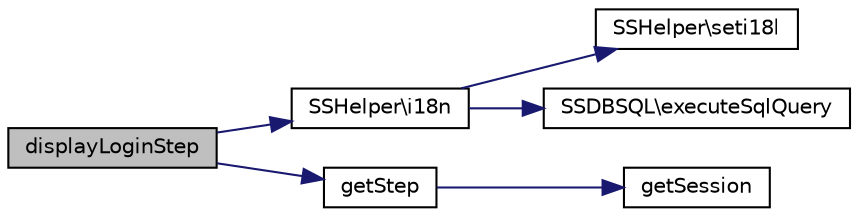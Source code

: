digraph "displayLoginStep"
{
  edge [fontname="Helvetica",fontsize="10",labelfontname="Helvetica",labelfontsize="10"];
  node [fontname="Helvetica",fontsize="10",shape=record];
  rankdir="LR";
  Node1 [label="displayLoginStep",height=0.2,width=0.4,color="black", fillcolor="grey75", style="filled", fontcolor="black"];
  Node1 -> Node2 [color="midnightblue",fontsize="10",style="solid",fontname="Helvetica"];
  Node2 [label="SSHelper\\i18n",height=0.2,width=0.4,color="black", fillcolor="white", style="filled",URL="$class_s_s_helper.html#a3bece4aee1514dbafbd7d0234227e053",tooltip="Internationalization and localization. "];
  Node2 -> Node3 [color="midnightblue",fontsize="10",style="solid",fontname="Helvetica"];
  Node3 [label="SSHelper\\seti18l",height=0.2,width=0.4,color="black", fillcolor="white", style="filled",URL="$class_s_s_helper.html#a50f106600a25de036f9b6f0a89a198d5"];
  Node2 -> Node4 [color="midnightblue",fontsize="10",style="solid",fontname="Helvetica"];
  Node4 [label="SSDBSQL\\executeSqlQuery",height=0.2,width=0.4,color="black", fillcolor="white", style="filled",URL="$class_s_s_d_b_s_q_l.html#a8b0b5ed5092c7864860fc358ecc7b822",tooltip="SQL Query ausführen. "];
  Node1 -> Node5 [color="midnightblue",fontsize="10",style="solid",fontname="Helvetica"];
  Node5 [label="getStep",height=0.2,width=0.4,color="black", fillcolor="white", style="filled",URL="$class_s_s_checkout_controller.html#aaaff2dcf0158b90a1d4285b46a5ce49e",tooltip="Aktueller Step. "];
  Node5 -> Node6 [color="midnightblue",fontsize="10",style="solid",fontname="Helvetica"];
  Node6 [label="getSession",height=0.2,width=0.4,color="black", fillcolor="white", style="filled",URL="$class_s_s_checkout_controller.html#ae6ad3c8f4d8953bfbcb6cfdfce8fedb5",tooltip="get Value from Session "];
}
